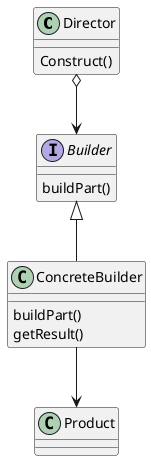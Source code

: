 @startuml
'https://plantuml.com/class-diagram

Director o-->Builder
Builder <|--  ConcreteBuilder
ConcreteBuilder --> Product

class Product

class ConcreteBuilder{
buildPart()
getResult()
}

Interface Builder{
buildPart()
}

class Director{
Construct()
}

@enduml